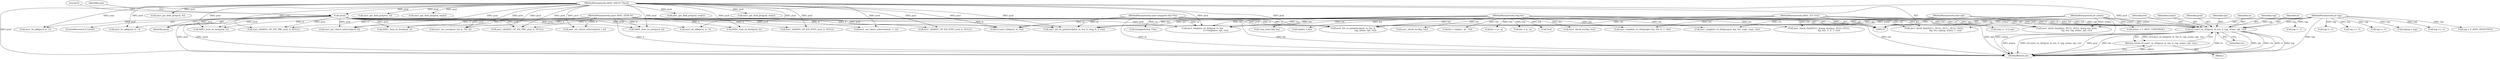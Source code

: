 digraph "0_openssl_cc598f321fbac9c04da5766243ed55d55948637d@pointer" {
"1000324" [label="(Call,ef->asn1_ex_d2i(pval, in, len, it, tag, aclass, opt, ctx))"];
"1000187" [label="(Call,!pval)"];
"1000136" [label="(MethodParameterIn,ASN1_VALUE **pval)"];
"1000137" [label="(MethodParameterIn,const unsigned char **in)"];
"1000138" [label="(MethodParameterIn,long len)"];
"1000139" [label="(MethodParameterIn,const ASN1_ITEM *it)"];
"1000140" [label="(MethodParameterIn,int tag)"];
"1000141" [label="(MethodParameterIn,int aclass)"];
"1000142" [label="(MethodParameterIn,char opt)"];
"1000143" [label="(MethodParameterIn,ASN1_TLC *ctx)"];
"1000323" [label="(Return,return ef->asn1_ex_d2i(pval, in, len, it, tag, aclass, opt, ctx);)"];
"1000327" [label="(Identifier,len)"];
"1000951" [label="(Call,asn1_get_field_ptr(pval, seqtt))"];
"1000141" [label="(MethodParameterIn,int aclass)"];
"1000863" [label="(Call,asn1_template_ex_d2i(pseqval, &p, len, seqtt, isopt, ctx))"];
"1000142" [label="(MethodParameterIn,char opt)"];
"1000138" [label="(MethodParameterIn,long len)"];
"1000363" [label="(Call,asn1_check_tlen(NULL, NULL, NULL, NULL, NULL,\n                                  &p, len, exptag, aclass, 1, ctx))"];
"1000140" [label="(MethodParameterIn,int tag)"];
"1000323" [label="(Return,return ef->asn1_ex_d2i(pval, in, len, it, tag, aclass, opt, ctx);)"];
"1000583" [label="(Call,ASN1_item_ex_free(pval, it))"];
"1000330" [label="(Identifier,aclass)"];
"1000348" [label="(Call,tag == -1)"];
"1000186" [label="(ControlStructure,if (!pval))"];
"1000136" [label="(MethodParameterIn,ASN1_VALUE **pval)"];
"1000251" [label="(Call,asn1_check_tlen(NULL, &otag, &oclass, NULL, NULL,\n                              &p, len, -1, 0, 1, ctx))"];
"1000325" [label="(Identifier,pval)"];
"1000909" [label="(Call,!seq_nolen && len)"];
"1000332" [label="(Identifier,ctx)"];
"1000619" [label="(Call,tmplen = len)"];
"1000308" [label="(Call,asn1_d2i_ex_primitive(pval, in, len, it, otag, 0, 0, ctx))"];
"1000636" [label="(Call,asn1_check_tlen(&len, NULL, NULL, &seq_eoc, &cst,\n                              &p, len, tag, aclass, opt, ctx))"];
"1000628" [label="(Call,tag = V_ASN1_SEQUENCE)"];
"1000493" [label="(Call,asn1_get_field_ptr(pval, tt))"];
"1000331" [label="(Identifier,opt)"];
"1000458" [label="(Call,asn1_cb(ASN1_OP_D2I_PRE, pval, it, NULL))"];
"1000899" [label="(Call,asn1_check_eoc(&p, len))"];
"1000601" [label="(Call,asn1_cb(ASN1_OP_D2I_POST, pval, it, NULL))"];
"1001021" [label="(MethodReturn,int)"];
"1000401" [label="(Call,(unsigned char **)in)"];
"1000982" [label="(Call,asn1_cb(ASN1_OP_D2I_POST, pval, it, NULL))"];
"1000470" [label="(Call,asn1_get_choice_selector(pval, it))"];
"1000193" [label="(Identifier,aux)"];
"1000187" [label="(Call,!pval)"];
"1000326" [label="(Identifier,in)"];
"1000794" [label="(Call,asn1_do_adb(pval, tt, 1))"];
"1000324" [label="(Call,ef->asn1_ex_d2i(pval, in, len, it, tag, aclass, opt, ctx))"];
"1000933" [label="(Call,asn1_do_adb(pval, tt, 1))"];
"1001006" [label="(Call,ASN1_item_ex_free(pval, it))"];
"1000968" [label="(Call,asn1_enc_save(pval, *in, p - *in, it))"];
"1000542" [label="(Call,asn1_get_field_ptr(pval, tt))"];
"1000763" [label="(Call,asn1_get_field_ptr(pval, seqtt))"];
"1000547" [label="(Call,asn1_template_ex_d2i(pchptr, &p, len, tt, 1, ctx))"];
"1000329" [label="(Identifier,tag)"];
"1000678" [label="(Call,len = tmplen - (p - *in))"];
"1000139" [label="(MethodParameterIn,const ASN1_ITEM *it)"];
"1000437" [label="(Call,tag != -1)"];
"1000212" [label="(Call,(tag != -1) || opt)"];
"1000137" [label="(MethodParameterIn,const unsigned char **in)"];
"1000204" [label="(Block,)"];
"1000328" [label="(Identifier,it)"];
"1000757" [label="(Call,asn1_do_adb(pval, tt, 1))"];
"1000234" [label="(Call,asn1_d2i_ex_primitive(pval, in, len, it,\n                                     tag, aclass, opt, ctx))"];
"1000719" [label="(Call,asn1_cb(ASN1_OP_D2I_PRE, pval, it, NULL))"];
"1000593" [label="(Call,asn1_set_choice_selector(pval, i, it))"];
"1000828" [label="(Call,len -= p - q)"];
"1000224" [label="(Call,asn1_template_ex_d2i(pval, in, len,\n                                        it->templates, opt, ctx))"];
"1000393" [label="(Call,tag != -1)"];
"1000623" [label="(Call,tag == -1)"];
"1000188" [label="(Identifier,pval)"];
"1000890" [label="(Call,len -= p - q)"];
"1000143" [label="(MethodParameterIn,ASN1_TLC *ctx)"];
"1000432" [label="(Call,cf->asn1_d2i(pval, in, len))"];
"1000507" [label="(Call,ASN1_item_ex_new(pval, it))"];
"1000499" [label="(Call,asn1_set_choice_selector(pval, -1, it))"];
"1000808" [label="(Call,!len)"];
"1000804" [label="(Call,asn1_get_field_ptr(pval, seqtt))"];
"1000815" [label="(Call,asn1_check_eoc(&p, len))"];
"1000631" [label="(Call,aclass = V_ASN1_UNIVERSAL)"];
"1000213" [label="(Call,tag != -1)"];
"1000707" [label="(Call,ASN1_item_ex_new(pval, it))"];
"1000190" [label="(Literal,0)"];
"1000358" [label="(Call,exptag = tag)"];
"1000324" -> "1000323"  [label="AST: "];
"1000324" -> "1000332"  [label="CFG: "];
"1000325" -> "1000324"  [label="AST: "];
"1000326" -> "1000324"  [label="AST: "];
"1000327" -> "1000324"  [label="AST: "];
"1000328" -> "1000324"  [label="AST: "];
"1000329" -> "1000324"  [label="AST: "];
"1000330" -> "1000324"  [label="AST: "];
"1000331" -> "1000324"  [label="AST: "];
"1000332" -> "1000324"  [label="AST: "];
"1000323" -> "1000324"  [label="CFG: "];
"1000324" -> "1001021"  [label="DDG: in"];
"1000324" -> "1001021"  [label="DDG: opt"];
"1000324" -> "1001021"  [label="DDG: ctx"];
"1000324" -> "1001021"  [label="DDG: it"];
"1000324" -> "1001021"  [label="DDG: tag"];
"1000324" -> "1001021"  [label="DDG: aclass"];
"1000324" -> "1001021"  [label="DDG: ef->asn1_ex_d2i(pval, in, len, it, tag, aclass, opt, ctx)"];
"1000324" -> "1001021"  [label="DDG: pval"];
"1000324" -> "1001021"  [label="DDG: len"];
"1000324" -> "1000323"  [label="DDG: ef->asn1_ex_d2i(pval, in, len, it, tag, aclass, opt, ctx)"];
"1000187" -> "1000324"  [label="DDG: pval"];
"1000136" -> "1000324"  [label="DDG: pval"];
"1000137" -> "1000324"  [label="DDG: in"];
"1000138" -> "1000324"  [label="DDG: len"];
"1000139" -> "1000324"  [label="DDG: it"];
"1000140" -> "1000324"  [label="DDG: tag"];
"1000141" -> "1000324"  [label="DDG: aclass"];
"1000142" -> "1000324"  [label="DDG: opt"];
"1000143" -> "1000324"  [label="DDG: ctx"];
"1000187" -> "1000186"  [label="AST: "];
"1000187" -> "1000188"  [label="CFG: "];
"1000188" -> "1000187"  [label="AST: "];
"1000190" -> "1000187"  [label="CFG: "];
"1000193" -> "1000187"  [label="CFG: "];
"1000187" -> "1001021"  [label="DDG: pval"];
"1000187" -> "1001021"  [label="DDG: !pval"];
"1000136" -> "1000187"  [label="DDG: pval"];
"1000187" -> "1000224"  [label="DDG: pval"];
"1000187" -> "1000234"  [label="DDG: pval"];
"1000187" -> "1000308"  [label="DDG: pval"];
"1000187" -> "1000432"  [label="DDG: pval"];
"1000187" -> "1000458"  [label="DDG: pval"];
"1000187" -> "1000470"  [label="DDG: pval"];
"1000187" -> "1000507"  [label="DDG: pval"];
"1000187" -> "1000707"  [label="DDG: pval"];
"1000187" -> "1000719"  [label="DDG: pval"];
"1000187" -> "1000757"  [label="DDG: pval"];
"1000187" -> "1000794"  [label="DDG: pval"];
"1000187" -> "1000933"  [label="DDG: pval"];
"1000187" -> "1000968"  [label="DDG: pval"];
"1000187" -> "1001006"  [label="DDG: pval"];
"1000136" -> "1000135"  [label="AST: "];
"1000136" -> "1001021"  [label="DDG: pval"];
"1000136" -> "1000224"  [label="DDG: pval"];
"1000136" -> "1000234"  [label="DDG: pval"];
"1000136" -> "1000308"  [label="DDG: pval"];
"1000136" -> "1000432"  [label="DDG: pval"];
"1000136" -> "1000458"  [label="DDG: pval"];
"1000136" -> "1000470"  [label="DDG: pval"];
"1000136" -> "1000493"  [label="DDG: pval"];
"1000136" -> "1000499"  [label="DDG: pval"];
"1000136" -> "1000507"  [label="DDG: pval"];
"1000136" -> "1000542"  [label="DDG: pval"];
"1000136" -> "1000583"  [label="DDG: pval"];
"1000136" -> "1000593"  [label="DDG: pval"];
"1000136" -> "1000601"  [label="DDG: pval"];
"1000136" -> "1000707"  [label="DDG: pval"];
"1000136" -> "1000719"  [label="DDG: pval"];
"1000136" -> "1000757"  [label="DDG: pval"];
"1000136" -> "1000763"  [label="DDG: pval"];
"1000136" -> "1000794"  [label="DDG: pval"];
"1000136" -> "1000804"  [label="DDG: pval"];
"1000136" -> "1000933"  [label="DDG: pval"];
"1000136" -> "1000951"  [label="DDG: pval"];
"1000136" -> "1000968"  [label="DDG: pval"];
"1000136" -> "1000982"  [label="DDG: pval"];
"1000136" -> "1001006"  [label="DDG: pval"];
"1000137" -> "1000135"  [label="AST: "];
"1000137" -> "1001021"  [label="DDG: in"];
"1000137" -> "1000224"  [label="DDG: in"];
"1000137" -> "1000234"  [label="DDG: in"];
"1000137" -> "1000308"  [label="DDG: in"];
"1000137" -> "1000401"  [label="DDG: in"];
"1000137" -> "1000432"  [label="DDG: in"];
"1000138" -> "1000135"  [label="AST: "];
"1000138" -> "1001021"  [label="DDG: len"];
"1000138" -> "1000224"  [label="DDG: len"];
"1000138" -> "1000234"  [label="DDG: len"];
"1000138" -> "1000251"  [label="DDG: len"];
"1000138" -> "1000308"  [label="DDG: len"];
"1000138" -> "1000363"  [label="DDG: len"];
"1000138" -> "1000432"  [label="DDG: len"];
"1000138" -> "1000547"  [label="DDG: len"];
"1000138" -> "1000619"  [label="DDG: len"];
"1000138" -> "1000636"  [label="DDG: len"];
"1000138" -> "1000678"  [label="DDG: len"];
"1000138" -> "1000808"  [label="DDG: len"];
"1000138" -> "1000815"  [label="DDG: len"];
"1000138" -> "1000828"  [label="DDG: len"];
"1000138" -> "1000863"  [label="DDG: len"];
"1000138" -> "1000890"  [label="DDG: len"];
"1000138" -> "1000899"  [label="DDG: len"];
"1000138" -> "1000909"  [label="DDG: len"];
"1000139" -> "1000135"  [label="AST: "];
"1000139" -> "1001021"  [label="DDG: it"];
"1000139" -> "1000234"  [label="DDG: it"];
"1000139" -> "1000308"  [label="DDG: it"];
"1000139" -> "1000458"  [label="DDG: it"];
"1000139" -> "1000470"  [label="DDG: it"];
"1000139" -> "1000499"  [label="DDG: it"];
"1000139" -> "1000507"  [label="DDG: it"];
"1000139" -> "1000583"  [label="DDG: it"];
"1000139" -> "1000593"  [label="DDG: it"];
"1000139" -> "1000601"  [label="DDG: it"];
"1000139" -> "1000707"  [label="DDG: it"];
"1000139" -> "1000719"  [label="DDG: it"];
"1000139" -> "1000968"  [label="DDG: it"];
"1000139" -> "1000982"  [label="DDG: it"];
"1000139" -> "1001006"  [label="DDG: it"];
"1000140" -> "1000135"  [label="AST: "];
"1000140" -> "1001021"  [label="DDG: tag"];
"1000140" -> "1000213"  [label="DDG: tag"];
"1000140" -> "1000234"  [label="DDG: tag"];
"1000140" -> "1000348"  [label="DDG: tag"];
"1000140" -> "1000358"  [label="DDG: tag"];
"1000140" -> "1000393"  [label="DDG: tag"];
"1000140" -> "1000437"  [label="DDG: tag"];
"1000140" -> "1000623"  [label="DDG: tag"];
"1000140" -> "1000628"  [label="DDG: tag"];
"1000140" -> "1000636"  [label="DDG: tag"];
"1000141" -> "1000135"  [label="AST: "];
"1000141" -> "1001021"  [label="DDG: aclass"];
"1000141" -> "1000234"  [label="DDG: aclass"];
"1000141" -> "1000363"  [label="DDG: aclass"];
"1000141" -> "1000631"  [label="DDG: aclass"];
"1000141" -> "1000636"  [label="DDG: aclass"];
"1000142" -> "1000135"  [label="AST: "];
"1000142" -> "1001021"  [label="DDG: opt"];
"1000142" -> "1000212"  [label="DDG: opt"];
"1000142" -> "1000224"  [label="DDG: opt"];
"1000142" -> "1000234"  [label="DDG: opt"];
"1000142" -> "1000636"  [label="DDG: opt"];
"1000143" -> "1000135"  [label="AST: "];
"1000143" -> "1001021"  [label="DDG: ctx"];
"1000143" -> "1000224"  [label="DDG: ctx"];
"1000143" -> "1000234"  [label="DDG: ctx"];
"1000143" -> "1000251"  [label="DDG: ctx"];
"1000143" -> "1000308"  [label="DDG: ctx"];
"1000143" -> "1000363"  [label="DDG: ctx"];
"1000143" -> "1000547"  [label="DDG: ctx"];
"1000143" -> "1000636"  [label="DDG: ctx"];
"1000143" -> "1000863"  [label="DDG: ctx"];
"1000323" -> "1000204"  [label="AST: "];
"1001021" -> "1000323"  [label="CFG: "];
"1000323" -> "1001021"  [label="DDG: <RET>"];
}
